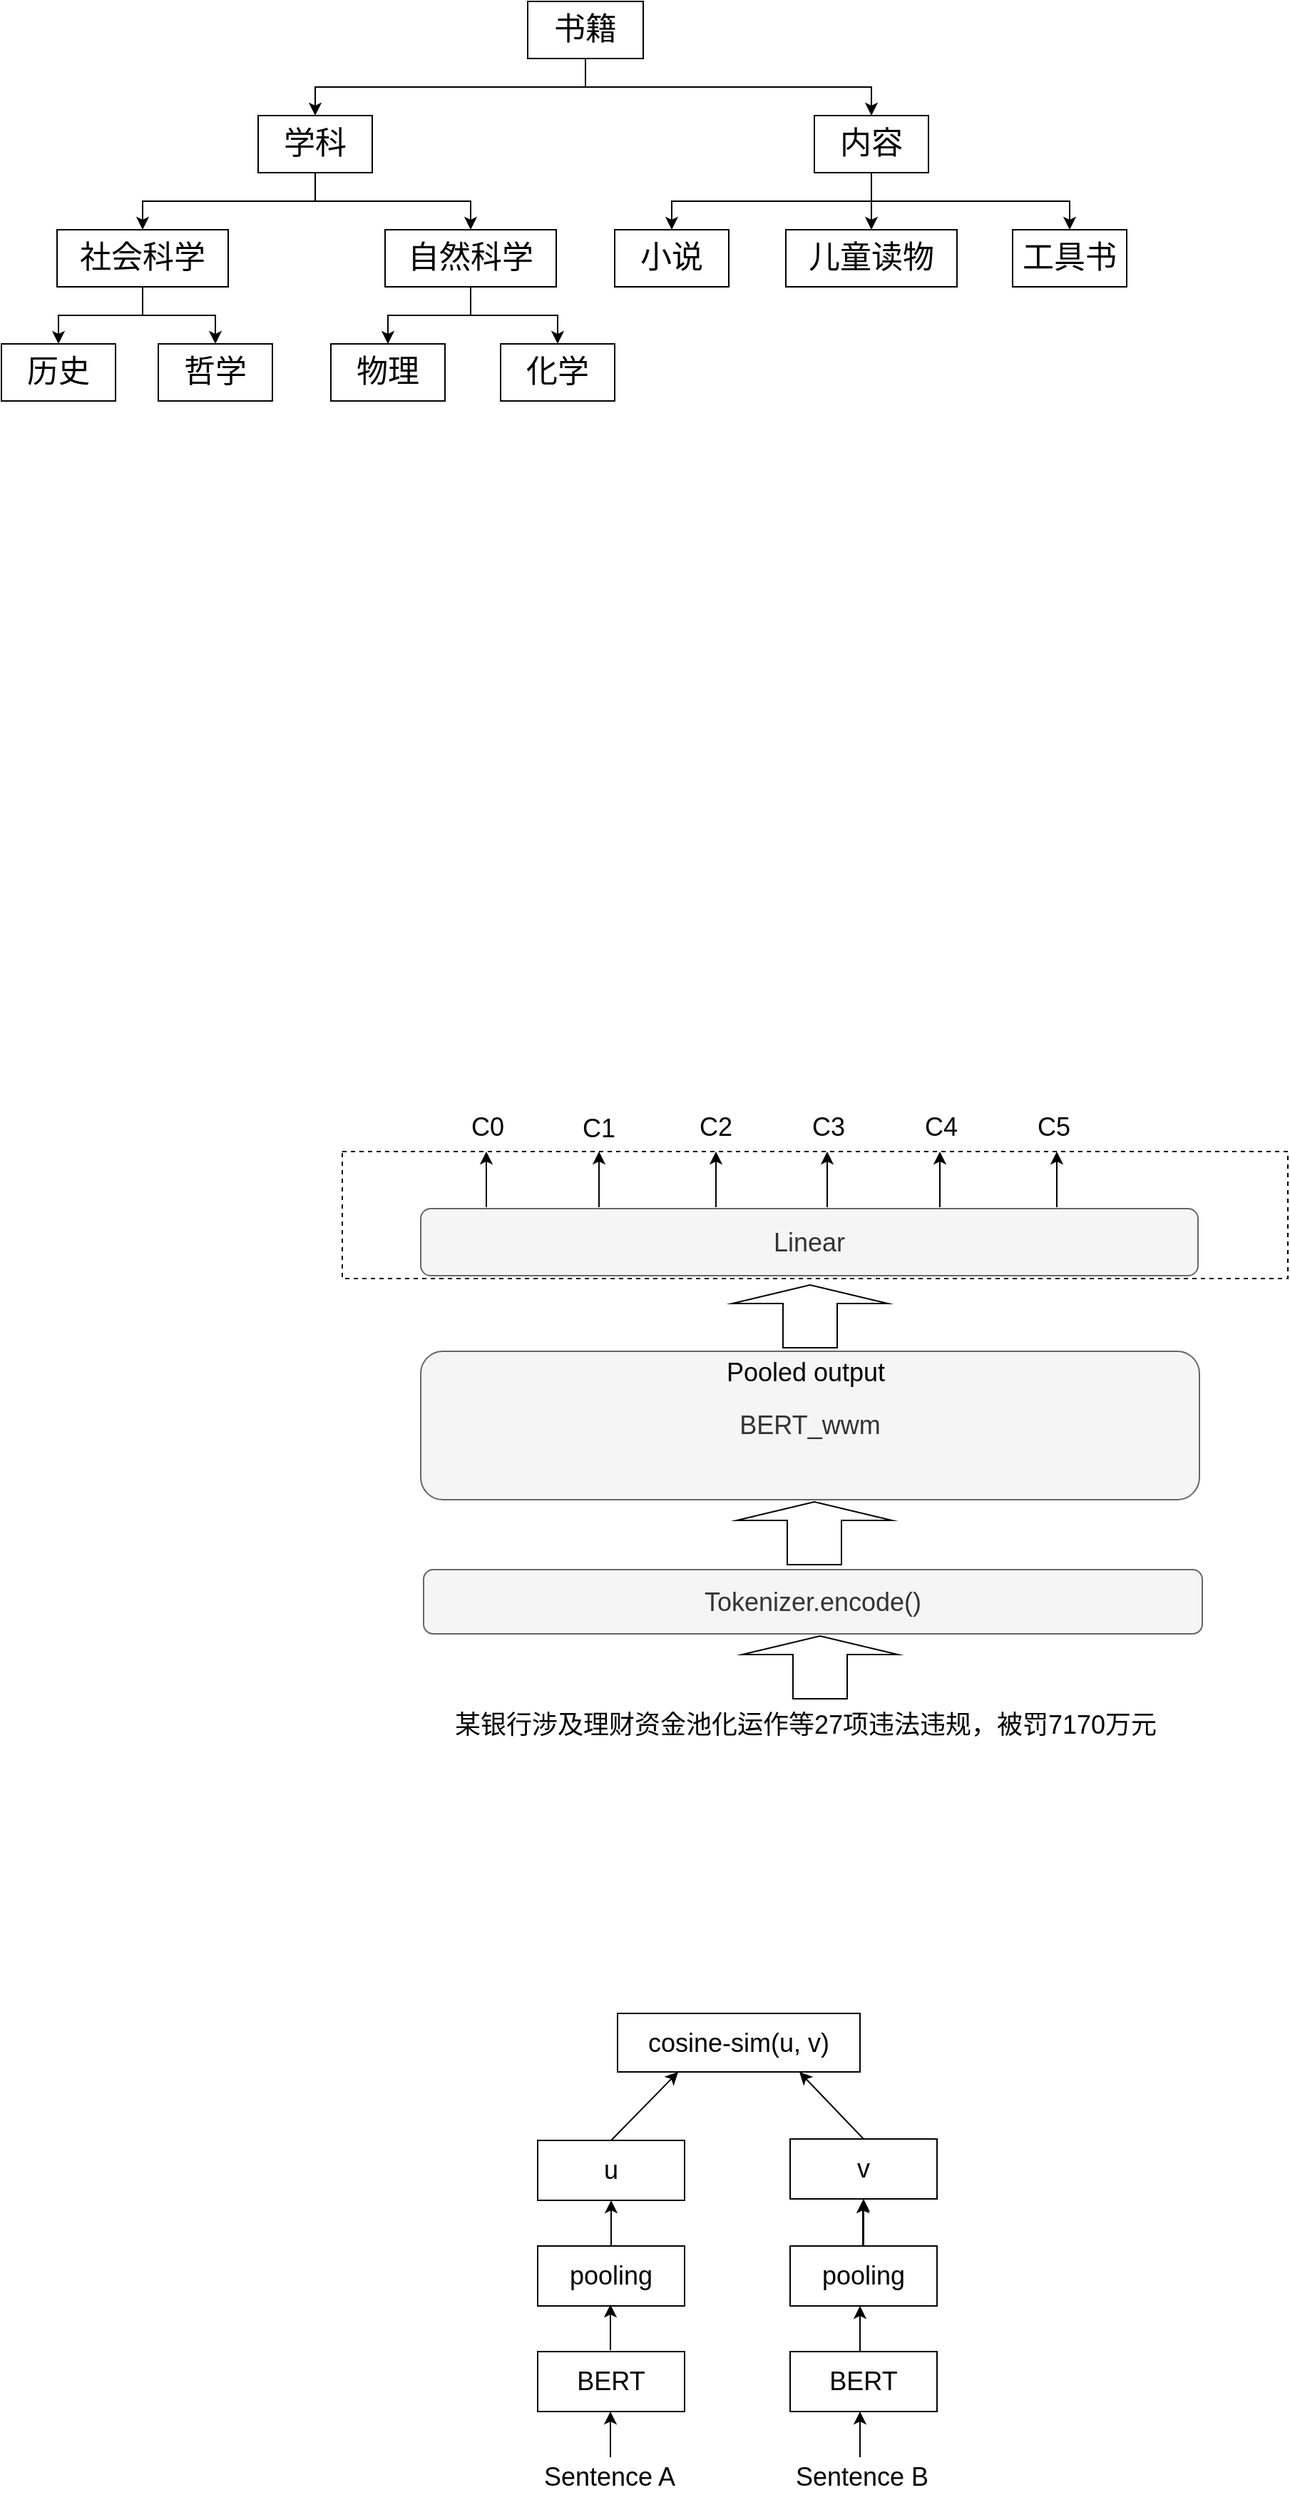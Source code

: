 <mxfile version="21.6.3" type="github">
  <diagram id="BtNMZVJrqAH4WvcJaVjf" name="第 1 页">
    <mxGraphModel dx="2234" dy="1596" grid="1" gridSize="10" guides="1" tooltips="1" connect="1" arrows="1" fold="1" page="0" pageScale="1" pageWidth="827" pageHeight="1169" math="0" shadow="0">
      <root>
        <mxCell id="0" />
        <mxCell id="1" parent="0" />
        <mxCell id="A39pZ9CgV4s4-DIO30iP-1" value="&lt;font style=&quot;font-size: 18px;&quot;&gt;Tokenizer.encode()&lt;/font&gt;" style="rounded=1;whiteSpace=wrap;html=1;fillColor=#f5f5f5;fontColor=#333333;strokeColor=#666666;" parent="1" vertex="1">
          <mxGeometry x="-374" y="299" width="546" height="45" as="geometry" />
        </mxCell>
        <mxCell id="A39pZ9CgV4s4-DIO30iP-2" value="&lt;font style=&quot;font-size: 18px;&quot;&gt;某银行涉及理财资金池化运作等27项违法违规，被罚7170万元&lt;/font&gt;" style="text;whiteSpace=wrap;html=1;" parent="1" vertex="1">
          <mxGeometry x="-354" y="391" width="496" height="36" as="geometry" />
        </mxCell>
        <mxCell id="A39pZ9CgV4s4-DIO30iP-3" value="" style="shape=flexArrow;endArrow=classic;html=1;rounded=0;fontSize=18;endWidth=70;endSize=4;width=38;" parent="1" edge="1">
          <mxGeometry width="50" height="50" relative="1" as="geometry">
            <mxPoint x="-96" y="390" as="sourcePoint" />
            <mxPoint x="-96" y="345" as="targetPoint" />
          </mxGeometry>
        </mxCell>
        <mxCell id="A39pZ9CgV4s4-DIO30iP-6" value="" style="shape=flexArrow;endArrow=classic;html=1;rounded=0;fontSize=18;endWidth=70;endSize=4;width=38;" parent="1" edge="1">
          <mxGeometry width="50" height="50" relative="1" as="geometry">
            <mxPoint x="-100" y="296" as="sourcePoint" />
            <mxPoint x="-100" y="251" as="targetPoint" />
          </mxGeometry>
        </mxCell>
        <mxCell id="A39pZ9CgV4s4-DIO30iP-9" value="" style="group" parent="1" vertex="1" connectable="0">
          <mxGeometry x="-376" y="146" width="546" height="104" as="geometry" />
        </mxCell>
        <mxCell id="A39pZ9CgV4s4-DIO30iP-7" value="&lt;span style=&quot;font-size: 18px;&quot;&gt;BERT_wwm&lt;/span&gt;" style="rounded=1;whiteSpace=wrap;html=1;fillColor=#f5f5f5;fontColor=#333333;strokeColor=#666666;" parent="A39pZ9CgV4s4-DIO30iP-9" vertex="1">
          <mxGeometry width="546" height="104" as="geometry" />
        </mxCell>
        <mxCell id="A39pZ9CgV4s4-DIO30iP-8" value="Pooled output" style="text;html=1;strokeColor=none;fillColor=none;align=center;verticalAlign=middle;whiteSpace=wrap;rounded=0;fontSize=18;" parent="A39pZ9CgV4s4-DIO30iP-9" vertex="1">
          <mxGeometry x="192" width="156" height="30" as="geometry" />
        </mxCell>
        <mxCell id="A39pZ9CgV4s4-DIO30iP-10" value="" style="shape=flexArrow;endArrow=classic;html=1;rounded=0;fontSize=18;endWidth=70;endSize=4;width=38;" parent="1" edge="1">
          <mxGeometry width="50" height="50" relative="1" as="geometry">
            <mxPoint x="-103" y="144" as="sourcePoint" />
            <mxPoint x="-103" y="99" as="targetPoint" />
          </mxGeometry>
        </mxCell>
        <mxCell id="A39pZ9CgV4s4-DIO30iP-11" value="" style="rounded=0;whiteSpace=wrap;html=1;fontSize=18;dashed=1;" parent="1" vertex="1">
          <mxGeometry x="-431" y="6" width="663" height="89" as="geometry" />
        </mxCell>
        <mxCell id="A39pZ9CgV4s4-DIO30iP-12" value="&lt;font style=&quot;font-size: 18px;&quot;&gt;Linear&lt;/font&gt;" style="rounded=1;whiteSpace=wrap;html=1;fontSize=18;fillColor=#f5f5f5;fontColor=#333333;strokeColor=#666666;" parent="1" vertex="1">
          <mxGeometry x="-376" y="46" width="545" height="47" as="geometry" />
        </mxCell>
        <mxCell id="A39pZ9CgV4s4-DIO30iP-13" value="" style="endArrow=classic;html=1;rounded=0;fontSize=18;" parent="1" edge="1">
          <mxGeometry width="50" height="50" relative="1" as="geometry">
            <mxPoint x="-330" y="45" as="sourcePoint" />
            <mxPoint x="-330" y="6" as="targetPoint" />
          </mxGeometry>
        </mxCell>
        <mxCell id="A39pZ9CgV4s4-DIO30iP-19" value="" style="endArrow=classic;html=1;rounded=0;fontSize=18;" parent="1" edge="1">
          <mxGeometry width="50" height="50" relative="1" as="geometry">
            <mxPoint x="-251" y="45" as="sourcePoint" />
            <mxPoint x="-251" y="6" as="targetPoint" />
          </mxGeometry>
        </mxCell>
        <mxCell id="A39pZ9CgV4s4-DIO30iP-21" value="" style="endArrow=classic;html=1;rounded=0;fontSize=18;" parent="1" edge="1">
          <mxGeometry width="50" height="50" relative="1" as="geometry">
            <mxPoint x="-169" y="45" as="sourcePoint" />
            <mxPoint x="-169" y="6" as="targetPoint" />
          </mxGeometry>
        </mxCell>
        <mxCell id="A39pZ9CgV4s4-DIO30iP-23" value="" style="endArrow=classic;html=1;rounded=0;fontSize=18;" parent="1" edge="1">
          <mxGeometry width="50" height="50" relative="1" as="geometry">
            <mxPoint x="-91" y="45" as="sourcePoint" />
            <mxPoint x="-91" y="6" as="targetPoint" />
          </mxGeometry>
        </mxCell>
        <mxCell id="A39pZ9CgV4s4-DIO30iP-25" value="" style="endArrow=classic;html=1;rounded=0;fontSize=18;" parent="1" edge="1">
          <mxGeometry width="50" height="50" relative="1" as="geometry">
            <mxPoint x="-12" y="45" as="sourcePoint" />
            <mxPoint x="-12" y="6" as="targetPoint" />
          </mxGeometry>
        </mxCell>
        <mxCell id="A39pZ9CgV4s4-DIO30iP-27" value="" style="endArrow=classic;html=1;rounded=0;fontSize=18;" parent="1" edge="1">
          <mxGeometry width="50" height="50" relative="1" as="geometry">
            <mxPoint x="70" y="45" as="sourcePoint" />
            <mxPoint x="70" y="6" as="targetPoint" />
          </mxGeometry>
        </mxCell>
        <mxCell id="A39pZ9CgV4s4-DIO30iP-30" value="C0" style="text;html=1;strokeColor=none;fillColor=none;align=center;verticalAlign=middle;whiteSpace=wrap;rounded=0;fontSize=18;" parent="1" vertex="1">
          <mxGeometry x="-359" y="-26" width="60" height="30" as="geometry" />
        </mxCell>
        <mxCell id="A39pZ9CgV4s4-DIO30iP-32" value="C1" style="text;html=1;strokeColor=none;fillColor=none;align=center;verticalAlign=middle;whiteSpace=wrap;rounded=0;fontSize=18;" parent="1" vertex="1">
          <mxGeometry x="-281" y="-25" width="60" height="30" as="geometry" />
        </mxCell>
        <mxCell id="A39pZ9CgV4s4-DIO30iP-33" value="C2" style="text;html=1;strokeColor=none;fillColor=none;align=center;verticalAlign=middle;whiteSpace=wrap;rounded=0;fontSize=18;" parent="1" vertex="1">
          <mxGeometry x="-199" y="-26" width="60" height="30" as="geometry" />
        </mxCell>
        <mxCell id="A39pZ9CgV4s4-DIO30iP-34" value="C3" style="text;html=1;strokeColor=none;fillColor=none;align=center;verticalAlign=middle;whiteSpace=wrap;rounded=0;fontSize=18;" parent="1" vertex="1">
          <mxGeometry x="-120" y="-26" width="60" height="30" as="geometry" />
        </mxCell>
        <mxCell id="A39pZ9CgV4s4-DIO30iP-35" value="C4" style="text;html=1;strokeColor=none;fillColor=none;align=center;verticalAlign=middle;whiteSpace=wrap;rounded=0;fontSize=18;" parent="1" vertex="1">
          <mxGeometry x="-41" y="-26" width="60" height="30" as="geometry" />
        </mxCell>
        <mxCell id="A39pZ9CgV4s4-DIO30iP-36" value="C5" style="text;html=1;strokeColor=none;fillColor=none;align=center;verticalAlign=middle;whiteSpace=wrap;rounded=0;fontSize=18;" parent="1" vertex="1">
          <mxGeometry x="38" y="-26" width="60" height="30" as="geometry" />
        </mxCell>
        <mxCell id="yaKnHMnO8y1V8LAHCt9Y-1" value="&lt;font style=&quot;font-size: 18px;&quot;&gt;cosine-sim(u, v)&lt;/font&gt;" style="rounded=0;whiteSpace=wrap;html=1;" parent="1" vertex="1">
          <mxGeometry x="-238" y="610" width="170" height="41" as="geometry" />
        </mxCell>
        <mxCell id="yaKnHMnO8y1V8LAHCt9Y-2" value="u" style="rounded=0;whiteSpace=wrap;html=1;fontSize=18;" parent="1" vertex="1">
          <mxGeometry x="-294" y="699" width="103" height="42" as="geometry" />
        </mxCell>
        <mxCell id="yaKnHMnO8y1V8LAHCt9Y-3" value="v" style="rounded=0;whiteSpace=wrap;html=1;fontSize=18;" parent="1" vertex="1">
          <mxGeometry x="-117" y="698" width="103" height="42" as="geometry" />
        </mxCell>
        <mxCell id="yaKnHMnO8y1V8LAHCt9Y-4" value="" style="endArrow=classic;html=1;rounded=0;fontSize=18;exitX=0.5;exitY=0;exitDx=0;exitDy=0;entryX=0.25;entryY=1;entryDx=0;entryDy=0;" parent="1" source="yaKnHMnO8y1V8LAHCt9Y-2" target="yaKnHMnO8y1V8LAHCt9Y-1" edge="1">
          <mxGeometry width="50" height="50" relative="1" as="geometry">
            <mxPoint x="-125" y="753" as="sourcePoint" />
            <mxPoint x="-75" y="703" as="targetPoint" />
          </mxGeometry>
        </mxCell>
        <mxCell id="yaKnHMnO8y1V8LAHCt9Y-5" value="" style="endArrow=classic;html=1;rounded=0;fontSize=18;entryX=0.75;entryY=1;entryDx=0;entryDy=0;exitX=0.5;exitY=0;exitDx=0;exitDy=0;" parent="1" source="yaKnHMnO8y1V8LAHCt9Y-3" target="yaKnHMnO8y1V8LAHCt9Y-1" edge="1">
          <mxGeometry width="50" height="50" relative="1" as="geometry">
            <mxPoint x="-125" y="753" as="sourcePoint" />
            <mxPoint x="-75" y="703" as="targetPoint" />
          </mxGeometry>
        </mxCell>
        <mxCell id="yaKnHMnO8y1V8LAHCt9Y-6" value="pooling" style="rounded=0;whiteSpace=wrap;html=1;fontSize=18;" parent="1" vertex="1">
          <mxGeometry x="-294" y="773" width="103" height="42" as="geometry" />
        </mxCell>
        <mxCell id="yaKnHMnO8y1V8LAHCt9Y-13" value="" style="edgeStyle=orthogonalEdgeStyle;rounded=0;orthogonalLoop=1;jettySize=auto;html=1;fontSize=18;" parent="1" source="yaKnHMnO8y1V8LAHCt9Y-7" target="yaKnHMnO8y1V8LAHCt9Y-3" edge="1">
          <mxGeometry relative="1" as="geometry" />
        </mxCell>
        <mxCell id="yaKnHMnO8y1V8LAHCt9Y-7" value="pooling" style="rounded=0;whiteSpace=wrap;html=1;fontSize=18;" parent="1" vertex="1">
          <mxGeometry x="-117" y="773" width="103" height="42" as="geometry" />
        </mxCell>
        <mxCell id="yaKnHMnO8y1V8LAHCt9Y-8" value="BERT" style="rounded=0;whiteSpace=wrap;html=1;fontSize=18;" parent="1" vertex="1">
          <mxGeometry x="-294" y="847" width="103" height="42" as="geometry" />
        </mxCell>
        <mxCell id="yaKnHMnO8y1V8LAHCt9Y-9" value="BERT" style="rounded=0;whiteSpace=wrap;html=1;fontSize=18;" parent="1" vertex="1">
          <mxGeometry x="-117" y="847" width="103" height="42" as="geometry" />
        </mxCell>
        <mxCell id="yaKnHMnO8y1V8LAHCt9Y-10" value="" style="endArrow=classic;html=1;rounded=0;fontSize=18;exitX=0.5;exitY=0;exitDx=0;exitDy=0;entryX=0.5;entryY=1;entryDx=0;entryDy=0;" parent="1" source="yaKnHMnO8y1V8LAHCt9Y-6" target="yaKnHMnO8y1V8LAHCt9Y-2" edge="1">
          <mxGeometry width="50" height="50" relative="1" as="geometry">
            <mxPoint x="-125" y="848" as="sourcePoint" />
            <mxPoint x="-75" y="798" as="targetPoint" />
          </mxGeometry>
        </mxCell>
        <mxCell id="yaKnHMnO8y1V8LAHCt9Y-11" value="" style="endArrow=classic;html=1;rounded=0;fontSize=18;exitX=0.5;exitY=0;exitDx=0;exitDy=0;entryX=0.5;entryY=1;entryDx=0;entryDy=0;" parent="1" edge="1">
          <mxGeometry width="50" height="50" relative="1" as="geometry">
            <mxPoint x="-66" y="773" as="sourcePoint" />
            <mxPoint x="-66" y="741" as="targetPoint" />
          </mxGeometry>
        </mxCell>
        <mxCell id="yaKnHMnO8y1V8LAHCt9Y-12" value="" style="endArrow=classic;html=1;rounded=0;fontSize=18;exitX=0.5;exitY=0;exitDx=0;exitDy=0;entryX=0.5;entryY=1;entryDx=0;entryDy=0;" parent="1" edge="1">
          <mxGeometry width="50" height="50" relative="1" as="geometry">
            <mxPoint x="-243" y="846" as="sourcePoint" />
            <mxPoint x="-243" y="814" as="targetPoint" />
          </mxGeometry>
        </mxCell>
        <mxCell id="yaKnHMnO8y1V8LAHCt9Y-14" value="" style="endArrow=classic;html=1;rounded=0;fontSize=18;exitX=0.5;exitY=0;exitDx=0;exitDy=0;entryX=0.5;entryY=1;entryDx=0;entryDy=0;" parent="1" edge="1">
          <mxGeometry width="50" height="50" relative="1" as="geometry">
            <mxPoint x="-68" y="847" as="sourcePoint" />
            <mxPoint x="-68" y="815" as="targetPoint" />
          </mxGeometry>
        </mxCell>
        <mxCell id="yaKnHMnO8y1V8LAHCt9Y-15" value="Sentence A" style="text;html=1;strokeColor=none;fillColor=none;align=center;verticalAlign=middle;whiteSpace=wrap;rounded=0;fontSize=18;" parent="1" vertex="1">
          <mxGeometry x="-293" y="920" width="99" height="30" as="geometry" />
        </mxCell>
        <mxCell id="yaKnHMnO8y1V8LAHCt9Y-16" value="Sentence B" style="text;html=1;strokeColor=none;fillColor=none;align=center;verticalAlign=middle;whiteSpace=wrap;rounded=0;fontSize=18;" parent="1" vertex="1">
          <mxGeometry x="-116" y="920" width="99" height="30" as="geometry" />
        </mxCell>
        <mxCell id="yaKnHMnO8y1V8LAHCt9Y-17" value="" style="endArrow=classic;html=1;rounded=0;fontSize=18;exitX=0.5;exitY=0;exitDx=0;exitDy=0;entryX=0.5;entryY=1;entryDx=0;entryDy=0;" parent="1" edge="1">
          <mxGeometry width="50" height="50" relative="1" as="geometry">
            <mxPoint x="-243" y="921" as="sourcePoint" />
            <mxPoint x="-243" y="889" as="targetPoint" />
          </mxGeometry>
        </mxCell>
        <mxCell id="yaKnHMnO8y1V8LAHCt9Y-18" value="" style="endArrow=classic;html=1;rounded=0;fontSize=18;exitX=0.5;exitY=0;exitDx=0;exitDy=0;entryX=0.5;entryY=1;entryDx=0;entryDy=0;" parent="1" edge="1">
          <mxGeometry width="50" height="50" relative="1" as="geometry">
            <mxPoint x="-68" y="921" as="sourcePoint" />
            <mxPoint x="-68" y="889" as="targetPoint" />
          </mxGeometry>
        </mxCell>
        <mxCell id="OCiZZpeiu9cfwGxBRhQB-9" style="edgeStyle=orthogonalEdgeStyle;rounded=0;orthogonalLoop=1;jettySize=auto;html=1;exitX=0.5;exitY=1;exitDx=0;exitDy=0;entryX=0.5;entryY=0;entryDx=0;entryDy=0;" edge="1" parent="1" source="OCiZZpeiu9cfwGxBRhQB-1" target="OCiZZpeiu9cfwGxBRhQB-2">
          <mxGeometry relative="1" as="geometry" />
        </mxCell>
        <mxCell id="OCiZZpeiu9cfwGxBRhQB-10" style="edgeStyle=orthogonalEdgeStyle;rounded=0;orthogonalLoop=1;jettySize=auto;html=1;exitX=0.5;exitY=1;exitDx=0;exitDy=0;" edge="1" parent="1" source="OCiZZpeiu9cfwGxBRhQB-1" target="OCiZZpeiu9cfwGxBRhQB-5">
          <mxGeometry relative="1" as="geometry" />
        </mxCell>
        <mxCell id="OCiZZpeiu9cfwGxBRhQB-1" value="&lt;font style=&quot;font-size: 22px;&quot;&gt;书籍&lt;/font&gt;" style="rounded=0;whiteSpace=wrap;html=1;" vertex="1" parent="1">
          <mxGeometry x="-301" y="-800" width="81" height="40" as="geometry" />
        </mxCell>
        <mxCell id="OCiZZpeiu9cfwGxBRhQB-11" style="edgeStyle=orthogonalEdgeStyle;rounded=0;orthogonalLoop=1;jettySize=auto;html=1;exitX=0.5;exitY=1;exitDx=0;exitDy=0;entryX=0.5;entryY=0;entryDx=0;entryDy=0;" edge="1" parent="1" source="OCiZZpeiu9cfwGxBRhQB-2" target="OCiZZpeiu9cfwGxBRhQB-3">
          <mxGeometry relative="1" as="geometry" />
        </mxCell>
        <mxCell id="OCiZZpeiu9cfwGxBRhQB-12" style="edgeStyle=orthogonalEdgeStyle;rounded=0;orthogonalLoop=1;jettySize=auto;html=1;exitX=0.5;exitY=1;exitDx=0;exitDy=0;entryX=0.5;entryY=0;entryDx=0;entryDy=0;" edge="1" parent="1" source="OCiZZpeiu9cfwGxBRhQB-2" target="OCiZZpeiu9cfwGxBRhQB-4">
          <mxGeometry relative="1" as="geometry" />
        </mxCell>
        <mxCell id="OCiZZpeiu9cfwGxBRhQB-2" value="&lt;font style=&quot;font-size: 22px;&quot;&gt;学科&lt;/font&gt;" style="rounded=0;whiteSpace=wrap;html=1;" vertex="1" parent="1">
          <mxGeometry x="-490" y="-720" width="80" height="40" as="geometry" />
        </mxCell>
        <mxCell id="OCiZZpeiu9cfwGxBRhQB-18" style="edgeStyle=orthogonalEdgeStyle;rounded=0;orthogonalLoop=1;jettySize=auto;html=1;exitX=0.5;exitY=1;exitDx=0;exitDy=0;entryX=0.5;entryY=0;entryDx=0;entryDy=0;" edge="1" parent="1" source="OCiZZpeiu9cfwGxBRhQB-3" target="OCiZZpeiu9cfwGxBRhQB-16">
          <mxGeometry relative="1" as="geometry" />
        </mxCell>
        <mxCell id="OCiZZpeiu9cfwGxBRhQB-19" style="edgeStyle=orthogonalEdgeStyle;rounded=0;orthogonalLoop=1;jettySize=auto;html=1;exitX=0.5;exitY=1;exitDx=0;exitDy=0;entryX=0.5;entryY=0;entryDx=0;entryDy=0;" edge="1" parent="1" source="OCiZZpeiu9cfwGxBRhQB-3" target="OCiZZpeiu9cfwGxBRhQB-17">
          <mxGeometry relative="1" as="geometry" />
        </mxCell>
        <mxCell id="OCiZZpeiu9cfwGxBRhQB-3" value="&lt;font style=&quot;font-size: 22px;&quot;&gt;社会科学&lt;/font&gt;" style="rounded=0;whiteSpace=wrap;html=1;" vertex="1" parent="1">
          <mxGeometry x="-631" y="-640" width="120" height="40" as="geometry" />
        </mxCell>
        <mxCell id="OCiZZpeiu9cfwGxBRhQB-22" style="edgeStyle=orthogonalEdgeStyle;rounded=0;orthogonalLoop=1;jettySize=auto;html=1;exitX=0.5;exitY=1;exitDx=0;exitDy=0;entryX=0.5;entryY=0;entryDx=0;entryDy=0;" edge="1" parent="1" source="OCiZZpeiu9cfwGxBRhQB-4" target="OCiZZpeiu9cfwGxBRhQB-20">
          <mxGeometry relative="1" as="geometry" />
        </mxCell>
        <mxCell id="OCiZZpeiu9cfwGxBRhQB-23" style="edgeStyle=orthogonalEdgeStyle;rounded=0;orthogonalLoop=1;jettySize=auto;html=1;exitX=0.5;exitY=1;exitDx=0;exitDy=0;entryX=0.5;entryY=0;entryDx=0;entryDy=0;" edge="1" parent="1" source="OCiZZpeiu9cfwGxBRhQB-4" target="OCiZZpeiu9cfwGxBRhQB-21">
          <mxGeometry relative="1" as="geometry" />
        </mxCell>
        <mxCell id="OCiZZpeiu9cfwGxBRhQB-4" value="&lt;font style=&quot;font-size: 22px;&quot;&gt;自然科学&lt;/font&gt;" style="rounded=0;whiteSpace=wrap;html=1;" vertex="1" parent="1">
          <mxGeometry x="-401" y="-640" width="120" height="40" as="geometry" />
        </mxCell>
        <mxCell id="OCiZZpeiu9cfwGxBRhQB-13" style="edgeStyle=orthogonalEdgeStyle;rounded=0;orthogonalLoop=1;jettySize=auto;html=1;exitX=0.5;exitY=1;exitDx=0;exitDy=0;entryX=0.5;entryY=0;entryDx=0;entryDy=0;" edge="1" parent="1" source="OCiZZpeiu9cfwGxBRhQB-5" target="OCiZZpeiu9cfwGxBRhQB-6">
          <mxGeometry relative="1" as="geometry" />
        </mxCell>
        <mxCell id="OCiZZpeiu9cfwGxBRhQB-14" style="edgeStyle=orthogonalEdgeStyle;rounded=0;orthogonalLoop=1;jettySize=auto;html=1;exitX=0.5;exitY=1;exitDx=0;exitDy=0;" edge="1" parent="1" source="OCiZZpeiu9cfwGxBRhQB-5" target="OCiZZpeiu9cfwGxBRhQB-7">
          <mxGeometry relative="1" as="geometry" />
        </mxCell>
        <mxCell id="OCiZZpeiu9cfwGxBRhQB-15" style="edgeStyle=orthogonalEdgeStyle;rounded=0;orthogonalLoop=1;jettySize=auto;html=1;exitX=0.5;exitY=1;exitDx=0;exitDy=0;" edge="1" parent="1" source="OCiZZpeiu9cfwGxBRhQB-5" target="OCiZZpeiu9cfwGxBRhQB-8">
          <mxGeometry relative="1" as="geometry" />
        </mxCell>
        <mxCell id="OCiZZpeiu9cfwGxBRhQB-5" value="&lt;font style=&quot;font-size: 22px;&quot;&gt;内容&lt;/font&gt;" style="rounded=0;whiteSpace=wrap;html=1;" vertex="1" parent="1">
          <mxGeometry x="-100" y="-720" width="80" height="40" as="geometry" />
        </mxCell>
        <mxCell id="OCiZZpeiu9cfwGxBRhQB-6" value="&lt;font style=&quot;font-size: 22px;&quot;&gt;小说&lt;/font&gt;" style="rounded=0;whiteSpace=wrap;html=1;" vertex="1" parent="1">
          <mxGeometry x="-240" y="-640" width="80" height="40" as="geometry" />
        </mxCell>
        <mxCell id="OCiZZpeiu9cfwGxBRhQB-7" value="&lt;font style=&quot;font-size: 22px;&quot;&gt;儿童读物&lt;/font&gt;" style="rounded=0;whiteSpace=wrap;html=1;" vertex="1" parent="1">
          <mxGeometry x="-120" y="-640" width="120" height="40" as="geometry" />
        </mxCell>
        <mxCell id="OCiZZpeiu9cfwGxBRhQB-8" value="&lt;font style=&quot;font-size: 22px;&quot;&gt;工具书&lt;/font&gt;" style="rounded=0;whiteSpace=wrap;html=1;" vertex="1" parent="1">
          <mxGeometry x="39" y="-640" width="80" height="40" as="geometry" />
        </mxCell>
        <mxCell id="OCiZZpeiu9cfwGxBRhQB-16" value="&lt;font style=&quot;font-size: 22px;&quot;&gt;历史&lt;/font&gt;" style="rounded=0;whiteSpace=wrap;html=1;" vertex="1" parent="1">
          <mxGeometry x="-670" y="-560" width="80" height="40" as="geometry" />
        </mxCell>
        <mxCell id="OCiZZpeiu9cfwGxBRhQB-17" value="&lt;span style=&quot;font-size: 22px;&quot;&gt;哲学&lt;/span&gt;" style="rounded=0;whiteSpace=wrap;html=1;" vertex="1" parent="1">
          <mxGeometry x="-560" y="-560" width="80" height="40" as="geometry" />
        </mxCell>
        <mxCell id="OCiZZpeiu9cfwGxBRhQB-20" value="&lt;font style=&quot;font-size: 22px;&quot;&gt;物理&lt;/font&gt;" style="rounded=0;whiteSpace=wrap;html=1;" vertex="1" parent="1">
          <mxGeometry x="-439" y="-560" width="80" height="40" as="geometry" />
        </mxCell>
        <mxCell id="OCiZZpeiu9cfwGxBRhQB-21" value="&lt;font style=&quot;font-size: 22px;&quot;&gt;化学&lt;/font&gt;" style="rounded=0;whiteSpace=wrap;html=1;" vertex="1" parent="1">
          <mxGeometry x="-320" y="-560" width="80" height="40" as="geometry" />
        </mxCell>
      </root>
    </mxGraphModel>
  </diagram>
</mxfile>
